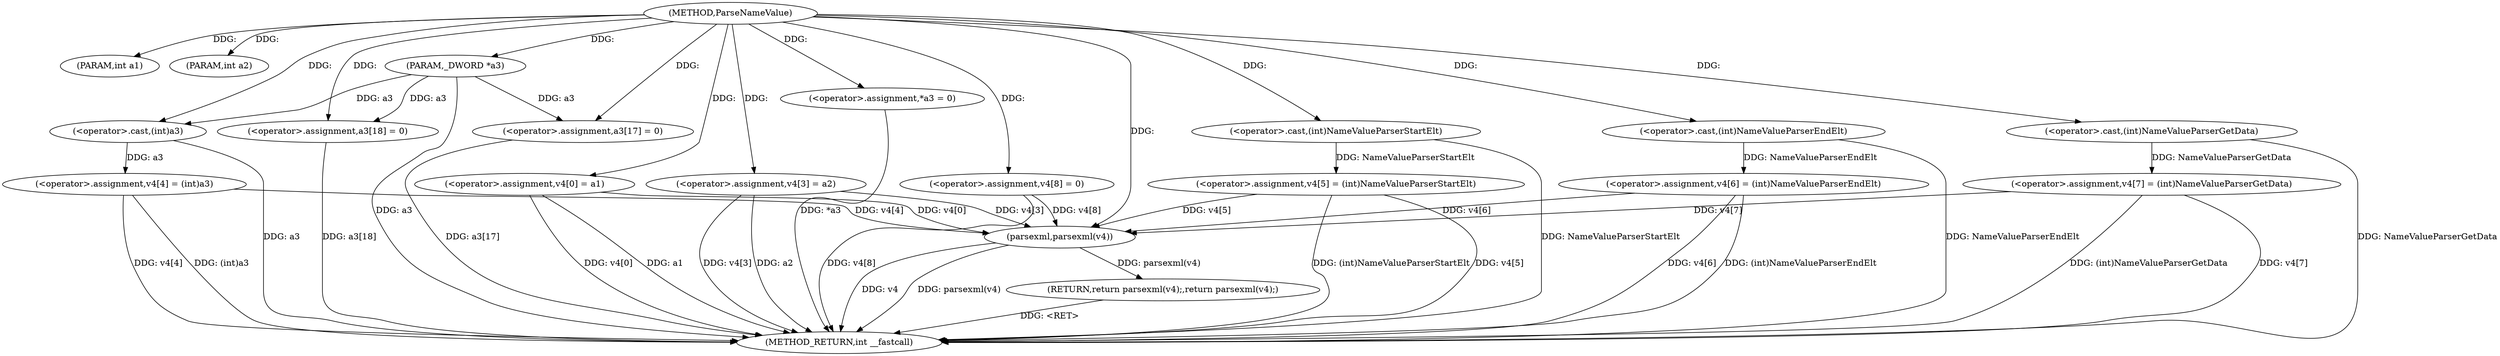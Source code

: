 digraph ParseNameValue {  
"1000102" [label = "(METHOD,ParseNameValue)" ]
"1000168" [label = "(METHOD_RETURN,int __fastcall)" ]
"1000103" [label = "(PARAM,int a1)" ]
"1000104" [label = "(PARAM,int a2)" ]
"1000105" [label = "(PARAM,_DWORD *a3)" ]
"1000108" [label = "(<operator>.assignment,v4[4] = (int)a3)" ]
"1000112" [label = "(<operator>.cast,(int)a3)" ]
"1000115" [label = "(<operator>.assignment,v4[0] = a1)" ]
"1000120" [label = "(<operator>.assignment,v4[3] = a2)" ]
"1000125" [label = "(<operator>.assignment,*a3 = 0)" ]
"1000129" [label = "(<operator>.assignment,a3[17] = 0)" ]
"1000134" [label = "(<operator>.assignment,a3[18] = 0)" ]
"1000139" [label = "(<operator>.assignment,v4[8] = 0)" ]
"1000144" [label = "(<operator>.assignment,v4[5] = (int)NameValueParserStartElt)" ]
"1000148" [label = "(<operator>.cast,(int)NameValueParserStartElt)" ]
"1000151" [label = "(<operator>.assignment,v4[6] = (int)NameValueParserEndElt)" ]
"1000155" [label = "(<operator>.cast,(int)NameValueParserEndElt)" ]
"1000158" [label = "(<operator>.assignment,v4[7] = (int)NameValueParserGetData)" ]
"1000162" [label = "(<operator>.cast,(int)NameValueParserGetData)" ]
"1000165" [label = "(RETURN,return parsexml(v4);,return parsexml(v4);)" ]
"1000166" [label = "(parsexml,parsexml(v4))" ]
  "1000165" -> "1000168"  [ label = "DDG: <RET>"] 
  "1000120" -> "1000168"  [ label = "DDG: a2"] 
  "1000105" -> "1000168"  [ label = "DDG: a3"] 
  "1000155" -> "1000168"  [ label = "DDG: NameValueParserEndElt"] 
  "1000115" -> "1000168"  [ label = "DDG: a1"] 
  "1000148" -> "1000168"  [ label = "DDG: NameValueParserStartElt"] 
  "1000158" -> "1000168"  [ label = "DDG: v4[7]"] 
  "1000112" -> "1000168"  [ label = "DDG: a3"] 
  "1000162" -> "1000168"  [ label = "DDG: NameValueParserGetData"] 
  "1000166" -> "1000168"  [ label = "DDG: v4"] 
  "1000108" -> "1000168"  [ label = "DDG: v4[4]"] 
  "1000166" -> "1000168"  [ label = "DDG: parsexml(v4)"] 
  "1000151" -> "1000168"  [ label = "DDG: v4[6]"] 
  "1000120" -> "1000168"  [ label = "DDG: v4[3]"] 
  "1000129" -> "1000168"  [ label = "DDG: a3[17]"] 
  "1000144" -> "1000168"  [ label = "DDG: (int)NameValueParserStartElt"] 
  "1000151" -> "1000168"  [ label = "DDG: (int)NameValueParserEndElt"] 
  "1000115" -> "1000168"  [ label = "DDG: v4[0]"] 
  "1000134" -> "1000168"  [ label = "DDG: a3[18]"] 
  "1000125" -> "1000168"  [ label = "DDG: *a3"] 
  "1000139" -> "1000168"  [ label = "DDG: v4[8]"] 
  "1000144" -> "1000168"  [ label = "DDG: v4[5]"] 
  "1000108" -> "1000168"  [ label = "DDG: (int)a3"] 
  "1000158" -> "1000168"  [ label = "DDG: (int)NameValueParserGetData"] 
  "1000102" -> "1000103"  [ label = "DDG: "] 
  "1000102" -> "1000104"  [ label = "DDG: "] 
  "1000102" -> "1000105"  [ label = "DDG: "] 
  "1000112" -> "1000108"  [ label = "DDG: a3"] 
  "1000105" -> "1000112"  [ label = "DDG: a3"] 
  "1000102" -> "1000112"  [ label = "DDG: "] 
  "1000102" -> "1000115"  [ label = "DDG: "] 
  "1000102" -> "1000120"  [ label = "DDG: "] 
  "1000102" -> "1000125"  [ label = "DDG: "] 
  "1000102" -> "1000129"  [ label = "DDG: "] 
  "1000105" -> "1000129"  [ label = "DDG: a3"] 
  "1000102" -> "1000134"  [ label = "DDG: "] 
  "1000105" -> "1000134"  [ label = "DDG: a3"] 
  "1000102" -> "1000139"  [ label = "DDG: "] 
  "1000148" -> "1000144"  [ label = "DDG: NameValueParserStartElt"] 
  "1000102" -> "1000148"  [ label = "DDG: "] 
  "1000155" -> "1000151"  [ label = "DDG: NameValueParserEndElt"] 
  "1000102" -> "1000155"  [ label = "DDG: "] 
  "1000162" -> "1000158"  [ label = "DDG: NameValueParserGetData"] 
  "1000102" -> "1000162"  [ label = "DDG: "] 
  "1000166" -> "1000165"  [ label = "DDG: parsexml(v4)"] 
  "1000108" -> "1000166"  [ label = "DDG: v4[4]"] 
  "1000115" -> "1000166"  [ label = "DDG: v4[0]"] 
  "1000158" -> "1000166"  [ label = "DDG: v4[7]"] 
  "1000151" -> "1000166"  [ label = "DDG: v4[6]"] 
  "1000120" -> "1000166"  [ label = "DDG: v4[3]"] 
  "1000139" -> "1000166"  [ label = "DDG: v4[8]"] 
  "1000144" -> "1000166"  [ label = "DDG: v4[5]"] 
  "1000102" -> "1000166"  [ label = "DDG: "] 
}
